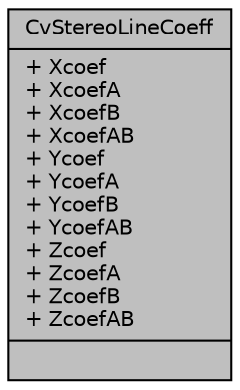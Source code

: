 digraph "CvStereoLineCoeff"
{
 // LATEX_PDF_SIZE
  edge [fontname="Helvetica",fontsize="10",labelfontname="Helvetica",labelfontsize="10"];
  node [fontname="Helvetica",fontsize="10",shape=record];
  Node1 [label="{CvStereoLineCoeff\n|+ Xcoef\l+ XcoefA\l+ XcoefB\l+ XcoefAB\l+ Ycoef\l+ YcoefA\l+ YcoefB\l+ YcoefAB\l+ Zcoef\l+ ZcoefA\l+ ZcoefB\l+ ZcoefAB\l|}",height=0.2,width=0.4,color="black", fillcolor="grey75", style="filled", fontcolor="black",tooltip=" "];
}
